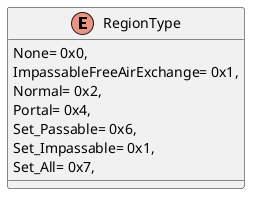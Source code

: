 @startuml
enum RegionType {
    None= 0x0,
    ImpassableFreeAirExchange= 0x1,
    Normal= 0x2,
    Portal= 0x4,
    Set_Passable= 0x6,
    Set_Impassable= 0x1,
    Set_All= 0x7,
}
@enduml
